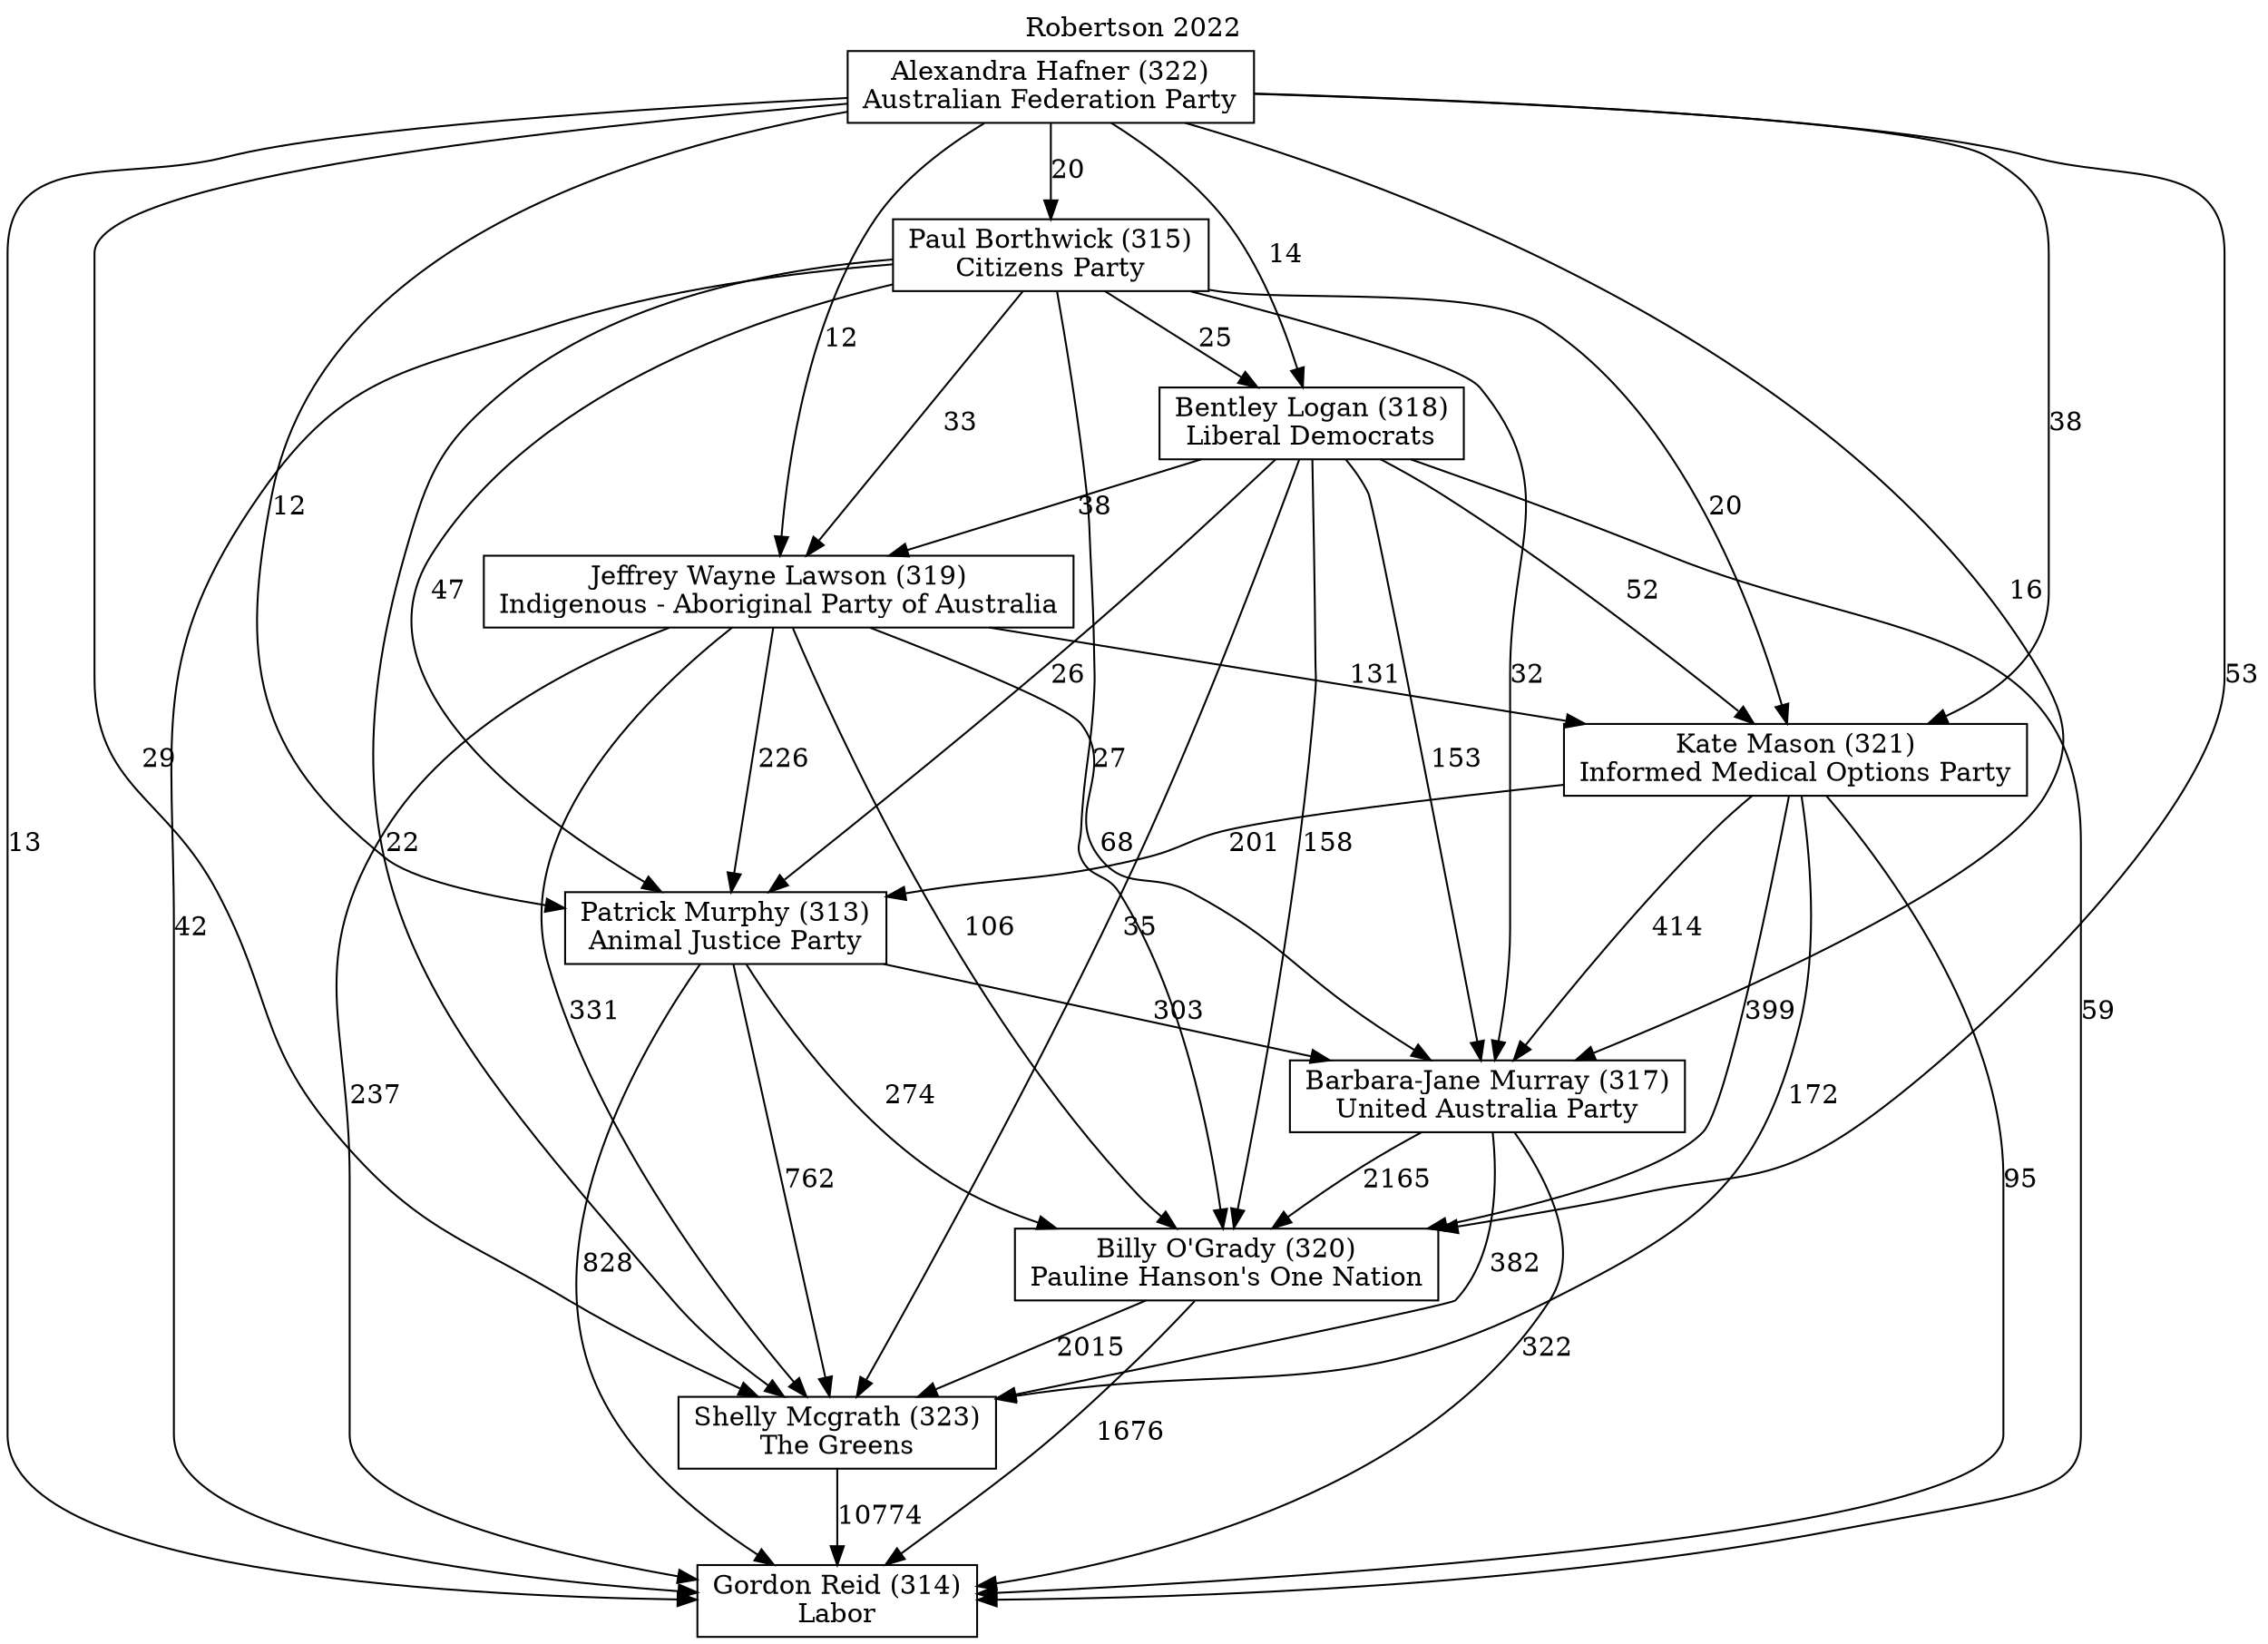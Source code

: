 // House preference flow
digraph "Gordon Reid (314)_Robertson_2022" {
	graph [label="Robertson 2022" labelloc=t mclimit=10]
	node [shape=box]
	"Bentley Logan (318)" [label="Bentley Logan (318)
Liberal Democrats"]
	"Barbara-Jane Murray (317)" [label="Barbara-Jane Murray (317)
United Australia Party"]
	"Billy O'Grady (320)" [label="Billy O'Grady (320)
Pauline Hanson's One Nation"]
	"Shelly Mcgrath (323)" [label="Shelly Mcgrath (323)
The Greens"]
	"Gordon Reid (314)" [label="Gordon Reid (314)
Labor"]
	"Kate Mason (321)" [label="Kate Mason (321)
Informed Medical Options Party"]
	"Alexandra Hafner (322)" [label="Alexandra Hafner (322)
Australian Federation Party"]
	"Paul Borthwick (315)" [label="Paul Borthwick (315)
Citizens Party"]
	"Patrick Murphy (313)" [label="Patrick Murphy (313)
Animal Justice Party"]
	"Jeffrey Wayne Lawson (319)" [label="Jeffrey Wayne Lawson (319)
Indigenous - Aboriginal Party of Australia"]
	"Bentley Logan (318)" -> "Gordon Reid (314)" [label=59]
	"Alexandra Hafner (322)" -> "Paul Borthwick (315)" [label=20]
	"Paul Borthwick (315)" -> "Gordon Reid (314)" [label=42]
	"Paul Borthwick (315)" -> "Barbara-Jane Murray (317)" [label=32]
	"Patrick Murphy (313)" -> "Shelly Mcgrath (323)" [label=762]
	"Alexandra Hafner (322)" -> "Barbara-Jane Murray (317)" [label=16]
	"Paul Borthwick (315)" -> "Jeffrey Wayne Lawson (319)" [label=33]
	"Bentley Logan (318)" -> "Kate Mason (321)" [label=52]
	"Kate Mason (321)" -> "Gordon Reid (314)" [label=95]
	"Jeffrey Wayne Lawson (319)" -> "Barbara-Jane Murray (317)" [label=68]
	"Jeffrey Wayne Lawson (319)" -> "Billy O'Grady (320)" [label=106]
	"Paul Borthwick (315)" -> "Billy O'Grady (320)" [label=27]
	"Billy O'Grady (320)" -> "Shelly Mcgrath (323)" [label=2015]
	"Patrick Murphy (313)" -> "Billy O'Grady (320)" [label=274]
	"Jeffrey Wayne Lawson (319)" -> "Kate Mason (321)" [label=131]
	"Barbara-Jane Murray (317)" -> "Billy O'Grady (320)" [label=2165]
	"Alexandra Hafner (322)" -> "Shelly Mcgrath (323)" [label=29]
	"Alexandra Hafner (322)" -> "Jeffrey Wayne Lawson (319)" [label=12]
	"Paul Borthwick (315)" -> "Bentley Logan (318)" [label=25]
	"Bentley Logan (318)" -> "Jeffrey Wayne Lawson (319)" [label=38]
	"Patrick Murphy (313)" -> "Gordon Reid (314)" [label=828]
	"Barbara-Jane Murray (317)" -> "Shelly Mcgrath (323)" [label=382]
	"Patrick Murphy (313)" -> "Barbara-Jane Murray (317)" [label=303]
	"Alexandra Hafner (322)" -> "Billy O'Grady (320)" [label=53]
	"Jeffrey Wayne Lawson (319)" -> "Patrick Murphy (313)" [label=226]
	"Kate Mason (321)" -> "Barbara-Jane Murray (317)" [label=414]
	"Jeffrey Wayne Lawson (319)" -> "Shelly Mcgrath (323)" [label=331]
	"Kate Mason (321)" -> "Shelly Mcgrath (323)" [label=172]
	"Paul Borthwick (315)" -> "Shelly Mcgrath (323)" [label=22]
	"Barbara-Jane Murray (317)" -> "Gordon Reid (314)" [label=322]
	"Billy O'Grady (320)" -> "Gordon Reid (314)" [label=1676]
	"Jeffrey Wayne Lawson (319)" -> "Gordon Reid (314)" [label=237]
	"Alexandra Hafner (322)" -> "Kate Mason (321)" [label=38]
	"Kate Mason (321)" -> "Patrick Murphy (313)" [label=201]
	"Bentley Logan (318)" -> "Patrick Murphy (313)" [label=26]
	"Bentley Logan (318)" -> "Billy O'Grady (320)" [label=158]
	"Paul Borthwick (315)" -> "Patrick Murphy (313)" [label=47]
	"Alexandra Hafner (322)" -> "Patrick Murphy (313)" [label=12]
	"Kate Mason (321)" -> "Billy O'Grady (320)" [label=399]
	"Alexandra Hafner (322)" -> "Bentley Logan (318)" [label=14]
	"Paul Borthwick (315)" -> "Kate Mason (321)" [label=20]
	"Alexandra Hafner (322)" -> "Gordon Reid (314)" [label=13]
	"Shelly Mcgrath (323)" -> "Gordon Reid (314)" [label=10774]
	"Bentley Logan (318)" -> "Barbara-Jane Murray (317)" [label=153]
	"Bentley Logan (318)" -> "Shelly Mcgrath (323)" [label=35]
}
